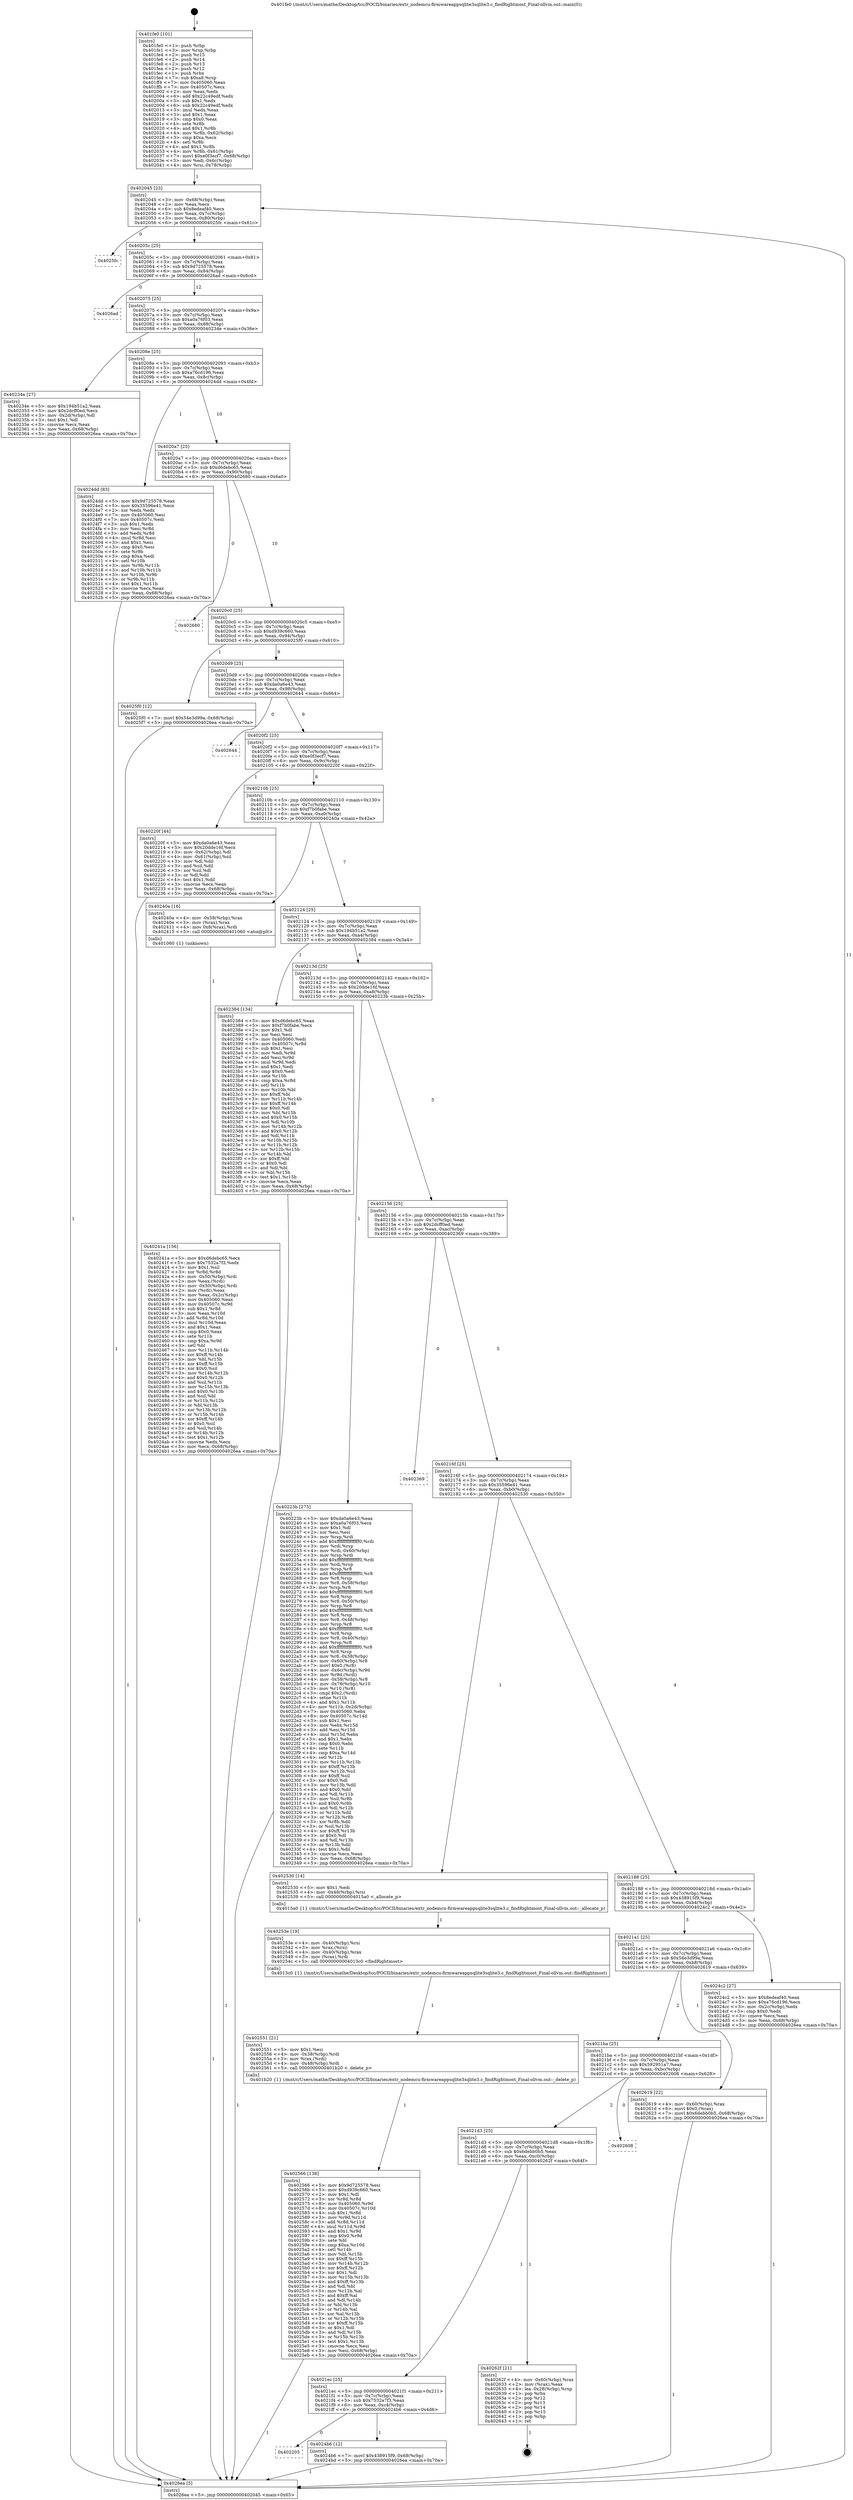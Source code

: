 digraph "0x401fe0" {
  label = "0x401fe0 (/mnt/c/Users/mathe/Desktop/tcc/POCII/binaries/extr_nodemcu-firmwareappsqlite3sqlite3.c_findRightmost_Final-ollvm.out::main(0))"
  labelloc = "t"
  node[shape=record]

  Entry [label="",width=0.3,height=0.3,shape=circle,fillcolor=black,style=filled]
  "0x402045" [label="{
     0x402045 [23]\l
     | [instrs]\l
     &nbsp;&nbsp;0x402045 \<+3\>: mov -0x68(%rbp),%eax\l
     &nbsp;&nbsp;0x402048 \<+2\>: mov %eax,%ecx\l
     &nbsp;&nbsp;0x40204a \<+6\>: sub $0x8edeaf40,%ecx\l
     &nbsp;&nbsp;0x402050 \<+3\>: mov %eax,-0x7c(%rbp)\l
     &nbsp;&nbsp;0x402053 \<+3\>: mov %ecx,-0x80(%rbp)\l
     &nbsp;&nbsp;0x402056 \<+6\>: je 00000000004025fc \<main+0x61c\>\l
  }"]
  "0x4025fc" [label="{
     0x4025fc\l
  }", style=dashed]
  "0x40205c" [label="{
     0x40205c [25]\l
     | [instrs]\l
     &nbsp;&nbsp;0x40205c \<+5\>: jmp 0000000000402061 \<main+0x81\>\l
     &nbsp;&nbsp;0x402061 \<+3\>: mov -0x7c(%rbp),%eax\l
     &nbsp;&nbsp;0x402064 \<+5\>: sub $0x9d725578,%eax\l
     &nbsp;&nbsp;0x402069 \<+6\>: mov %eax,-0x84(%rbp)\l
     &nbsp;&nbsp;0x40206f \<+6\>: je 00000000004026ad \<main+0x6cd\>\l
  }"]
  Exit [label="",width=0.3,height=0.3,shape=circle,fillcolor=black,style=filled,peripheries=2]
  "0x4026ad" [label="{
     0x4026ad\l
  }", style=dashed]
  "0x402075" [label="{
     0x402075 [25]\l
     | [instrs]\l
     &nbsp;&nbsp;0x402075 \<+5\>: jmp 000000000040207a \<main+0x9a\>\l
     &nbsp;&nbsp;0x40207a \<+3\>: mov -0x7c(%rbp),%eax\l
     &nbsp;&nbsp;0x40207d \<+5\>: sub $0xa0a76f03,%eax\l
     &nbsp;&nbsp;0x402082 \<+6\>: mov %eax,-0x88(%rbp)\l
     &nbsp;&nbsp;0x402088 \<+6\>: je 000000000040234e \<main+0x36e\>\l
  }"]
  "0x402566" [label="{
     0x402566 [138]\l
     | [instrs]\l
     &nbsp;&nbsp;0x402566 \<+5\>: mov $0x9d725578,%esi\l
     &nbsp;&nbsp;0x40256b \<+5\>: mov $0xd939c660,%ecx\l
     &nbsp;&nbsp;0x402570 \<+2\>: mov $0x1,%dl\l
     &nbsp;&nbsp;0x402572 \<+3\>: xor %r8d,%r8d\l
     &nbsp;&nbsp;0x402575 \<+8\>: mov 0x405060,%r9d\l
     &nbsp;&nbsp;0x40257d \<+8\>: mov 0x40507c,%r10d\l
     &nbsp;&nbsp;0x402585 \<+4\>: sub $0x1,%r8d\l
     &nbsp;&nbsp;0x402589 \<+3\>: mov %r9d,%r11d\l
     &nbsp;&nbsp;0x40258c \<+3\>: add %r8d,%r11d\l
     &nbsp;&nbsp;0x40258f \<+4\>: imul %r11d,%r9d\l
     &nbsp;&nbsp;0x402593 \<+4\>: and $0x1,%r9d\l
     &nbsp;&nbsp;0x402597 \<+4\>: cmp $0x0,%r9d\l
     &nbsp;&nbsp;0x40259b \<+3\>: sete %bl\l
     &nbsp;&nbsp;0x40259e \<+4\>: cmp $0xa,%r10d\l
     &nbsp;&nbsp;0x4025a2 \<+4\>: setl %r14b\l
     &nbsp;&nbsp;0x4025a6 \<+3\>: mov %bl,%r15b\l
     &nbsp;&nbsp;0x4025a9 \<+4\>: xor $0xff,%r15b\l
     &nbsp;&nbsp;0x4025ad \<+3\>: mov %r14b,%r12b\l
     &nbsp;&nbsp;0x4025b0 \<+4\>: xor $0xff,%r12b\l
     &nbsp;&nbsp;0x4025b4 \<+3\>: xor $0x1,%dl\l
     &nbsp;&nbsp;0x4025b7 \<+3\>: mov %r15b,%r13b\l
     &nbsp;&nbsp;0x4025ba \<+4\>: and $0xff,%r13b\l
     &nbsp;&nbsp;0x4025be \<+2\>: and %dl,%bl\l
     &nbsp;&nbsp;0x4025c0 \<+3\>: mov %r12b,%al\l
     &nbsp;&nbsp;0x4025c3 \<+2\>: and $0xff,%al\l
     &nbsp;&nbsp;0x4025c5 \<+3\>: and %dl,%r14b\l
     &nbsp;&nbsp;0x4025c8 \<+3\>: or %bl,%r13b\l
     &nbsp;&nbsp;0x4025cb \<+3\>: or %r14b,%al\l
     &nbsp;&nbsp;0x4025ce \<+3\>: xor %al,%r13b\l
     &nbsp;&nbsp;0x4025d1 \<+3\>: or %r12b,%r15b\l
     &nbsp;&nbsp;0x4025d4 \<+4\>: xor $0xff,%r15b\l
     &nbsp;&nbsp;0x4025d8 \<+3\>: or $0x1,%dl\l
     &nbsp;&nbsp;0x4025db \<+3\>: and %dl,%r15b\l
     &nbsp;&nbsp;0x4025de \<+3\>: or %r15b,%r13b\l
     &nbsp;&nbsp;0x4025e1 \<+4\>: test $0x1,%r13b\l
     &nbsp;&nbsp;0x4025e5 \<+3\>: cmovne %ecx,%esi\l
     &nbsp;&nbsp;0x4025e8 \<+3\>: mov %esi,-0x68(%rbp)\l
     &nbsp;&nbsp;0x4025eb \<+5\>: jmp 00000000004026ea \<main+0x70a\>\l
  }"]
  "0x40234e" [label="{
     0x40234e [27]\l
     | [instrs]\l
     &nbsp;&nbsp;0x40234e \<+5\>: mov $0x194b51a2,%eax\l
     &nbsp;&nbsp;0x402353 \<+5\>: mov $0x2dcff0ed,%ecx\l
     &nbsp;&nbsp;0x402358 \<+3\>: mov -0x2d(%rbp),%dl\l
     &nbsp;&nbsp;0x40235b \<+3\>: test $0x1,%dl\l
     &nbsp;&nbsp;0x40235e \<+3\>: cmovne %ecx,%eax\l
     &nbsp;&nbsp;0x402361 \<+3\>: mov %eax,-0x68(%rbp)\l
     &nbsp;&nbsp;0x402364 \<+5\>: jmp 00000000004026ea \<main+0x70a\>\l
  }"]
  "0x40208e" [label="{
     0x40208e [25]\l
     | [instrs]\l
     &nbsp;&nbsp;0x40208e \<+5\>: jmp 0000000000402093 \<main+0xb3\>\l
     &nbsp;&nbsp;0x402093 \<+3\>: mov -0x7c(%rbp),%eax\l
     &nbsp;&nbsp;0x402096 \<+5\>: sub $0xa76cd196,%eax\l
     &nbsp;&nbsp;0x40209b \<+6\>: mov %eax,-0x8c(%rbp)\l
     &nbsp;&nbsp;0x4020a1 \<+6\>: je 00000000004024dd \<main+0x4fd\>\l
  }"]
  "0x402551" [label="{
     0x402551 [21]\l
     | [instrs]\l
     &nbsp;&nbsp;0x402551 \<+5\>: mov $0x1,%esi\l
     &nbsp;&nbsp;0x402556 \<+4\>: mov -0x38(%rbp),%rdi\l
     &nbsp;&nbsp;0x40255a \<+3\>: mov %rax,(%rdi)\l
     &nbsp;&nbsp;0x40255d \<+4\>: mov -0x48(%rbp),%rdi\l
     &nbsp;&nbsp;0x402561 \<+5\>: call 0000000000401b20 \<_delete_p\>\l
     | [calls]\l
     &nbsp;&nbsp;0x401b20 \{1\} (/mnt/c/Users/mathe/Desktop/tcc/POCII/binaries/extr_nodemcu-firmwareappsqlite3sqlite3.c_findRightmost_Final-ollvm.out::_delete_p)\l
  }"]
  "0x4024dd" [label="{
     0x4024dd [83]\l
     | [instrs]\l
     &nbsp;&nbsp;0x4024dd \<+5\>: mov $0x9d725578,%eax\l
     &nbsp;&nbsp;0x4024e2 \<+5\>: mov $0x35596e41,%ecx\l
     &nbsp;&nbsp;0x4024e7 \<+2\>: xor %edx,%edx\l
     &nbsp;&nbsp;0x4024e9 \<+7\>: mov 0x405060,%esi\l
     &nbsp;&nbsp;0x4024f0 \<+7\>: mov 0x40507c,%edi\l
     &nbsp;&nbsp;0x4024f7 \<+3\>: sub $0x1,%edx\l
     &nbsp;&nbsp;0x4024fa \<+3\>: mov %esi,%r8d\l
     &nbsp;&nbsp;0x4024fd \<+3\>: add %edx,%r8d\l
     &nbsp;&nbsp;0x402500 \<+4\>: imul %r8d,%esi\l
     &nbsp;&nbsp;0x402504 \<+3\>: and $0x1,%esi\l
     &nbsp;&nbsp;0x402507 \<+3\>: cmp $0x0,%esi\l
     &nbsp;&nbsp;0x40250a \<+4\>: sete %r9b\l
     &nbsp;&nbsp;0x40250e \<+3\>: cmp $0xa,%edi\l
     &nbsp;&nbsp;0x402511 \<+4\>: setl %r10b\l
     &nbsp;&nbsp;0x402515 \<+3\>: mov %r9b,%r11b\l
     &nbsp;&nbsp;0x402518 \<+3\>: and %r10b,%r11b\l
     &nbsp;&nbsp;0x40251b \<+3\>: xor %r10b,%r9b\l
     &nbsp;&nbsp;0x40251e \<+3\>: or %r9b,%r11b\l
     &nbsp;&nbsp;0x402521 \<+4\>: test $0x1,%r11b\l
     &nbsp;&nbsp;0x402525 \<+3\>: cmovne %ecx,%eax\l
     &nbsp;&nbsp;0x402528 \<+3\>: mov %eax,-0x68(%rbp)\l
     &nbsp;&nbsp;0x40252b \<+5\>: jmp 00000000004026ea \<main+0x70a\>\l
  }"]
  "0x4020a7" [label="{
     0x4020a7 [25]\l
     | [instrs]\l
     &nbsp;&nbsp;0x4020a7 \<+5\>: jmp 00000000004020ac \<main+0xcc\>\l
     &nbsp;&nbsp;0x4020ac \<+3\>: mov -0x7c(%rbp),%eax\l
     &nbsp;&nbsp;0x4020af \<+5\>: sub $0xd6debc65,%eax\l
     &nbsp;&nbsp;0x4020b4 \<+6\>: mov %eax,-0x90(%rbp)\l
     &nbsp;&nbsp;0x4020ba \<+6\>: je 0000000000402680 \<main+0x6a0\>\l
  }"]
  "0x40253e" [label="{
     0x40253e [19]\l
     | [instrs]\l
     &nbsp;&nbsp;0x40253e \<+4\>: mov -0x40(%rbp),%rsi\l
     &nbsp;&nbsp;0x402542 \<+3\>: mov %rax,(%rsi)\l
     &nbsp;&nbsp;0x402545 \<+4\>: mov -0x40(%rbp),%rax\l
     &nbsp;&nbsp;0x402549 \<+3\>: mov (%rax),%rdi\l
     &nbsp;&nbsp;0x40254c \<+5\>: call 00000000004013c0 \<findRightmost\>\l
     | [calls]\l
     &nbsp;&nbsp;0x4013c0 \{1\} (/mnt/c/Users/mathe/Desktop/tcc/POCII/binaries/extr_nodemcu-firmwareappsqlite3sqlite3.c_findRightmost_Final-ollvm.out::findRightmost)\l
  }"]
  "0x402680" [label="{
     0x402680\l
  }", style=dashed]
  "0x4020c0" [label="{
     0x4020c0 [25]\l
     | [instrs]\l
     &nbsp;&nbsp;0x4020c0 \<+5\>: jmp 00000000004020c5 \<main+0xe5\>\l
     &nbsp;&nbsp;0x4020c5 \<+3\>: mov -0x7c(%rbp),%eax\l
     &nbsp;&nbsp;0x4020c8 \<+5\>: sub $0xd939c660,%eax\l
     &nbsp;&nbsp;0x4020cd \<+6\>: mov %eax,-0x94(%rbp)\l
     &nbsp;&nbsp;0x4020d3 \<+6\>: je 00000000004025f0 \<main+0x610\>\l
  }"]
  "0x402205" [label="{
     0x402205\l
  }", style=dashed]
  "0x4025f0" [label="{
     0x4025f0 [12]\l
     | [instrs]\l
     &nbsp;&nbsp;0x4025f0 \<+7\>: movl $0x54e3d99a,-0x68(%rbp)\l
     &nbsp;&nbsp;0x4025f7 \<+5\>: jmp 00000000004026ea \<main+0x70a\>\l
  }"]
  "0x4020d9" [label="{
     0x4020d9 [25]\l
     | [instrs]\l
     &nbsp;&nbsp;0x4020d9 \<+5\>: jmp 00000000004020de \<main+0xfe\>\l
     &nbsp;&nbsp;0x4020de \<+3\>: mov -0x7c(%rbp),%eax\l
     &nbsp;&nbsp;0x4020e1 \<+5\>: sub $0xda0a6e43,%eax\l
     &nbsp;&nbsp;0x4020e6 \<+6\>: mov %eax,-0x98(%rbp)\l
     &nbsp;&nbsp;0x4020ec \<+6\>: je 0000000000402644 \<main+0x664\>\l
  }"]
  "0x4024b6" [label="{
     0x4024b6 [12]\l
     | [instrs]\l
     &nbsp;&nbsp;0x4024b6 \<+7\>: movl $0x438915f9,-0x68(%rbp)\l
     &nbsp;&nbsp;0x4024bd \<+5\>: jmp 00000000004026ea \<main+0x70a\>\l
  }"]
  "0x402644" [label="{
     0x402644\l
  }", style=dashed]
  "0x4020f2" [label="{
     0x4020f2 [25]\l
     | [instrs]\l
     &nbsp;&nbsp;0x4020f2 \<+5\>: jmp 00000000004020f7 \<main+0x117\>\l
     &nbsp;&nbsp;0x4020f7 \<+3\>: mov -0x7c(%rbp),%eax\l
     &nbsp;&nbsp;0x4020fa \<+5\>: sub $0xe0f3ecf7,%eax\l
     &nbsp;&nbsp;0x4020ff \<+6\>: mov %eax,-0x9c(%rbp)\l
     &nbsp;&nbsp;0x402105 \<+6\>: je 000000000040220f \<main+0x22f\>\l
  }"]
  "0x4021ec" [label="{
     0x4021ec [25]\l
     | [instrs]\l
     &nbsp;&nbsp;0x4021ec \<+5\>: jmp 00000000004021f1 \<main+0x211\>\l
     &nbsp;&nbsp;0x4021f1 \<+3\>: mov -0x7c(%rbp),%eax\l
     &nbsp;&nbsp;0x4021f4 \<+5\>: sub $0x7532a7f3,%eax\l
     &nbsp;&nbsp;0x4021f9 \<+6\>: mov %eax,-0xc4(%rbp)\l
     &nbsp;&nbsp;0x4021ff \<+6\>: je 00000000004024b6 \<main+0x4d6\>\l
  }"]
  "0x40220f" [label="{
     0x40220f [44]\l
     | [instrs]\l
     &nbsp;&nbsp;0x40220f \<+5\>: mov $0xda0a6e43,%eax\l
     &nbsp;&nbsp;0x402214 \<+5\>: mov $0x20dde16f,%ecx\l
     &nbsp;&nbsp;0x402219 \<+3\>: mov -0x62(%rbp),%dl\l
     &nbsp;&nbsp;0x40221c \<+4\>: mov -0x61(%rbp),%sil\l
     &nbsp;&nbsp;0x402220 \<+3\>: mov %dl,%dil\l
     &nbsp;&nbsp;0x402223 \<+3\>: and %sil,%dil\l
     &nbsp;&nbsp;0x402226 \<+3\>: xor %sil,%dl\l
     &nbsp;&nbsp;0x402229 \<+3\>: or %dl,%dil\l
     &nbsp;&nbsp;0x40222c \<+4\>: test $0x1,%dil\l
     &nbsp;&nbsp;0x402230 \<+3\>: cmovne %ecx,%eax\l
     &nbsp;&nbsp;0x402233 \<+3\>: mov %eax,-0x68(%rbp)\l
     &nbsp;&nbsp;0x402236 \<+5\>: jmp 00000000004026ea \<main+0x70a\>\l
  }"]
  "0x40210b" [label="{
     0x40210b [25]\l
     | [instrs]\l
     &nbsp;&nbsp;0x40210b \<+5\>: jmp 0000000000402110 \<main+0x130\>\l
     &nbsp;&nbsp;0x402110 \<+3\>: mov -0x7c(%rbp),%eax\l
     &nbsp;&nbsp;0x402113 \<+5\>: sub $0xf7b0fabe,%eax\l
     &nbsp;&nbsp;0x402118 \<+6\>: mov %eax,-0xa0(%rbp)\l
     &nbsp;&nbsp;0x40211e \<+6\>: je 000000000040240a \<main+0x42a\>\l
  }"]
  "0x4026ea" [label="{
     0x4026ea [5]\l
     | [instrs]\l
     &nbsp;&nbsp;0x4026ea \<+5\>: jmp 0000000000402045 \<main+0x65\>\l
  }"]
  "0x401fe0" [label="{
     0x401fe0 [101]\l
     | [instrs]\l
     &nbsp;&nbsp;0x401fe0 \<+1\>: push %rbp\l
     &nbsp;&nbsp;0x401fe1 \<+3\>: mov %rsp,%rbp\l
     &nbsp;&nbsp;0x401fe4 \<+2\>: push %r15\l
     &nbsp;&nbsp;0x401fe6 \<+2\>: push %r14\l
     &nbsp;&nbsp;0x401fe8 \<+2\>: push %r13\l
     &nbsp;&nbsp;0x401fea \<+2\>: push %r12\l
     &nbsp;&nbsp;0x401fec \<+1\>: push %rbx\l
     &nbsp;&nbsp;0x401fed \<+7\>: sub $0xa8,%rsp\l
     &nbsp;&nbsp;0x401ff4 \<+7\>: mov 0x405060,%eax\l
     &nbsp;&nbsp;0x401ffb \<+7\>: mov 0x40507c,%ecx\l
     &nbsp;&nbsp;0x402002 \<+2\>: mov %eax,%edx\l
     &nbsp;&nbsp;0x402004 \<+6\>: add $0x22c49edf,%edx\l
     &nbsp;&nbsp;0x40200a \<+3\>: sub $0x1,%edx\l
     &nbsp;&nbsp;0x40200d \<+6\>: sub $0x22c49edf,%edx\l
     &nbsp;&nbsp;0x402013 \<+3\>: imul %edx,%eax\l
     &nbsp;&nbsp;0x402016 \<+3\>: and $0x1,%eax\l
     &nbsp;&nbsp;0x402019 \<+3\>: cmp $0x0,%eax\l
     &nbsp;&nbsp;0x40201c \<+4\>: sete %r8b\l
     &nbsp;&nbsp;0x402020 \<+4\>: and $0x1,%r8b\l
     &nbsp;&nbsp;0x402024 \<+4\>: mov %r8b,-0x62(%rbp)\l
     &nbsp;&nbsp;0x402028 \<+3\>: cmp $0xa,%ecx\l
     &nbsp;&nbsp;0x40202b \<+4\>: setl %r8b\l
     &nbsp;&nbsp;0x40202f \<+4\>: and $0x1,%r8b\l
     &nbsp;&nbsp;0x402033 \<+4\>: mov %r8b,-0x61(%rbp)\l
     &nbsp;&nbsp;0x402037 \<+7\>: movl $0xe0f3ecf7,-0x68(%rbp)\l
     &nbsp;&nbsp;0x40203e \<+3\>: mov %edi,-0x6c(%rbp)\l
     &nbsp;&nbsp;0x402041 \<+4\>: mov %rsi,-0x78(%rbp)\l
  }"]
  "0x40262f" [label="{
     0x40262f [21]\l
     | [instrs]\l
     &nbsp;&nbsp;0x40262f \<+4\>: mov -0x60(%rbp),%rax\l
     &nbsp;&nbsp;0x402633 \<+2\>: mov (%rax),%eax\l
     &nbsp;&nbsp;0x402635 \<+4\>: lea -0x28(%rbp),%rsp\l
     &nbsp;&nbsp;0x402639 \<+1\>: pop %rbx\l
     &nbsp;&nbsp;0x40263a \<+2\>: pop %r12\l
     &nbsp;&nbsp;0x40263c \<+2\>: pop %r13\l
     &nbsp;&nbsp;0x40263e \<+2\>: pop %r14\l
     &nbsp;&nbsp;0x402640 \<+2\>: pop %r15\l
     &nbsp;&nbsp;0x402642 \<+1\>: pop %rbp\l
     &nbsp;&nbsp;0x402643 \<+1\>: ret\l
  }"]
  "0x40240a" [label="{
     0x40240a [16]\l
     | [instrs]\l
     &nbsp;&nbsp;0x40240a \<+4\>: mov -0x58(%rbp),%rax\l
     &nbsp;&nbsp;0x40240e \<+3\>: mov (%rax),%rax\l
     &nbsp;&nbsp;0x402411 \<+4\>: mov 0x8(%rax),%rdi\l
     &nbsp;&nbsp;0x402415 \<+5\>: call 0000000000401060 \<atoi@plt\>\l
     | [calls]\l
     &nbsp;&nbsp;0x401060 \{1\} (unknown)\l
  }"]
  "0x402124" [label="{
     0x402124 [25]\l
     | [instrs]\l
     &nbsp;&nbsp;0x402124 \<+5\>: jmp 0000000000402129 \<main+0x149\>\l
     &nbsp;&nbsp;0x402129 \<+3\>: mov -0x7c(%rbp),%eax\l
     &nbsp;&nbsp;0x40212c \<+5\>: sub $0x194b51a2,%eax\l
     &nbsp;&nbsp;0x402131 \<+6\>: mov %eax,-0xa4(%rbp)\l
     &nbsp;&nbsp;0x402137 \<+6\>: je 0000000000402384 \<main+0x3a4\>\l
  }"]
  "0x4021d3" [label="{
     0x4021d3 [25]\l
     | [instrs]\l
     &nbsp;&nbsp;0x4021d3 \<+5\>: jmp 00000000004021d8 \<main+0x1f8\>\l
     &nbsp;&nbsp;0x4021d8 \<+3\>: mov -0x7c(%rbp),%eax\l
     &nbsp;&nbsp;0x4021db \<+5\>: sub $0x6debb0b5,%eax\l
     &nbsp;&nbsp;0x4021e0 \<+6\>: mov %eax,-0xc0(%rbp)\l
     &nbsp;&nbsp;0x4021e6 \<+6\>: je 000000000040262f \<main+0x64f\>\l
  }"]
  "0x402384" [label="{
     0x402384 [134]\l
     | [instrs]\l
     &nbsp;&nbsp;0x402384 \<+5\>: mov $0xd6debc65,%eax\l
     &nbsp;&nbsp;0x402389 \<+5\>: mov $0xf7b0fabe,%ecx\l
     &nbsp;&nbsp;0x40238e \<+2\>: mov $0x1,%dl\l
     &nbsp;&nbsp;0x402390 \<+2\>: xor %esi,%esi\l
     &nbsp;&nbsp;0x402392 \<+7\>: mov 0x405060,%edi\l
     &nbsp;&nbsp;0x402399 \<+8\>: mov 0x40507c,%r8d\l
     &nbsp;&nbsp;0x4023a1 \<+3\>: sub $0x1,%esi\l
     &nbsp;&nbsp;0x4023a4 \<+3\>: mov %edi,%r9d\l
     &nbsp;&nbsp;0x4023a7 \<+3\>: add %esi,%r9d\l
     &nbsp;&nbsp;0x4023aa \<+4\>: imul %r9d,%edi\l
     &nbsp;&nbsp;0x4023ae \<+3\>: and $0x1,%edi\l
     &nbsp;&nbsp;0x4023b1 \<+3\>: cmp $0x0,%edi\l
     &nbsp;&nbsp;0x4023b4 \<+4\>: sete %r10b\l
     &nbsp;&nbsp;0x4023b8 \<+4\>: cmp $0xa,%r8d\l
     &nbsp;&nbsp;0x4023bc \<+4\>: setl %r11b\l
     &nbsp;&nbsp;0x4023c0 \<+3\>: mov %r10b,%bl\l
     &nbsp;&nbsp;0x4023c3 \<+3\>: xor $0xff,%bl\l
     &nbsp;&nbsp;0x4023c6 \<+3\>: mov %r11b,%r14b\l
     &nbsp;&nbsp;0x4023c9 \<+4\>: xor $0xff,%r14b\l
     &nbsp;&nbsp;0x4023cd \<+3\>: xor $0x0,%dl\l
     &nbsp;&nbsp;0x4023d0 \<+3\>: mov %bl,%r15b\l
     &nbsp;&nbsp;0x4023d3 \<+4\>: and $0x0,%r15b\l
     &nbsp;&nbsp;0x4023d7 \<+3\>: and %dl,%r10b\l
     &nbsp;&nbsp;0x4023da \<+3\>: mov %r14b,%r12b\l
     &nbsp;&nbsp;0x4023dd \<+4\>: and $0x0,%r12b\l
     &nbsp;&nbsp;0x4023e1 \<+3\>: and %dl,%r11b\l
     &nbsp;&nbsp;0x4023e4 \<+3\>: or %r10b,%r15b\l
     &nbsp;&nbsp;0x4023e7 \<+3\>: or %r11b,%r12b\l
     &nbsp;&nbsp;0x4023ea \<+3\>: xor %r12b,%r15b\l
     &nbsp;&nbsp;0x4023ed \<+3\>: or %r14b,%bl\l
     &nbsp;&nbsp;0x4023f0 \<+3\>: xor $0xff,%bl\l
     &nbsp;&nbsp;0x4023f3 \<+3\>: or $0x0,%dl\l
     &nbsp;&nbsp;0x4023f6 \<+2\>: and %dl,%bl\l
     &nbsp;&nbsp;0x4023f8 \<+3\>: or %bl,%r15b\l
     &nbsp;&nbsp;0x4023fb \<+4\>: test $0x1,%r15b\l
     &nbsp;&nbsp;0x4023ff \<+3\>: cmovne %ecx,%eax\l
     &nbsp;&nbsp;0x402402 \<+3\>: mov %eax,-0x68(%rbp)\l
     &nbsp;&nbsp;0x402405 \<+5\>: jmp 00000000004026ea \<main+0x70a\>\l
  }"]
  "0x40213d" [label="{
     0x40213d [25]\l
     | [instrs]\l
     &nbsp;&nbsp;0x40213d \<+5\>: jmp 0000000000402142 \<main+0x162\>\l
     &nbsp;&nbsp;0x402142 \<+3\>: mov -0x7c(%rbp),%eax\l
     &nbsp;&nbsp;0x402145 \<+5\>: sub $0x20dde16f,%eax\l
     &nbsp;&nbsp;0x40214a \<+6\>: mov %eax,-0xa8(%rbp)\l
     &nbsp;&nbsp;0x402150 \<+6\>: je 000000000040223b \<main+0x25b\>\l
  }"]
  "0x402608" [label="{
     0x402608\l
  }", style=dashed]
  "0x40223b" [label="{
     0x40223b [275]\l
     | [instrs]\l
     &nbsp;&nbsp;0x40223b \<+5\>: mov $0xda0a6e43,%eax\l
     &nbsp;&nbsp;0x402240 \<+5\>: mov $0xa0a76f03,%ecx\l
     &nbsp;&nbsp;0x402245 \<+2\>: mov $0x1,%dl\l
     &nbsp;&nbsp;0x402247 \<+2\>: xor %esi,%esi\l
     &nbsp;&nbsp;0x402249 \<+3\>: mov %rsp,%rdi\l
     &nbsp;&nbsp;0x40224c \<+4\>: add $0xfffffffffffffff0,%rdi\l
     &nbsp;&nbsp;0x402250 \<+3\>: mov %rdi,%rsp\l
     &nbsp;&nbsp;0x402253 \<+4\>: mov %rdi,-0x60(%rbp)\l
     &nbsp;&nbsp;0x402257 \<+3\>: mov %rsp,%rdi\l
     &nbsp;&nbsp;0x40225a \<+4\>: add $0xfffffffffffffff0,%rdi\l
     &nbsp;&nbsp;0x40225e \<+3\>: mov %rdi,%rsp\l
     &nbsp;&nbsp;0x402261 \<+3\>: mov %rsp,%r8\l
     &nbsp;&nbsp;0x402264 \<+4\>: add $0xfffffffffffffff0,%r8\l
     &nbsp;&nbsp;0x402268 \<+3\>: mov %r8,%rsp\l
     &nbsp;&nbsp;0x40226b \<+4\>: mov %r8,-0x58(%rbp)\l
     &nbsp;&nbsp;0x40226f \<+3\>: mov %rsp,%r8\l
     &nbsp;&nbsp;0x402272 \<+4\>: add $0xfffffffffffffff0,%r8\l
     &nbsp;&nbsp;0x402276 \<+3\>: mov %r8,%rsp\l
     &nbsp;&nbsp;0x402279 \<+4\>: mov %r8,-0x50(%rbp)\l
     &nbsp;&nbsp;0x40227d \<+3\>: mov %rsp,%r8\l
     &nbsp;&nbsp;0x402280 \<+4\>: add $0xfffffffffffffff0,%r8\l
     &nbsp;&nbsp;0x402284 \<+3\>: mov %r8,%rsp\l
     &nbsp;&nbsp;0x402287 \<+4\>: mov %r8,-0x48(%rbp)\l
     &nbsp;&nbsp;0x40228b \<+3\>: mov %rsp,%r8\l
     &nbsp;&nbsp;0x40228e \<+4\>: add $0xfffffffffffffff0,%r8\l
     &nbsp;&nbsp;0x402292 \<+3\>: mov %r8,%rsp\l
     &nbsp;&nbsp;0x402295 \<+4\>: mov %r8,-0x40(%rbp)\l
     &nbsp;&nbsp;0x402299 \<+3\>: mov %rsp,%r8\l
     &nbsp;&nbsp;0x40229c \<+4\>: add $0xfffffffffffffff0,%r8\l
     &nbsp;&nbsp;0x4022a0 \<+3\>: mov %r8,%rsp\l
     &nbsp;&nbsp;0x4022a3 \<+4\>: mov %r8,-0x38(%rbp)\l
     &nbsp;&nbsp;0x4022a7 \<+4\>: mov -0x60(%rbp),%r8\l
     &nbsp;&nbsp;0x4022ab \<+7\>: movl $0x0,(%r8)\l
     &nbsp;&nbsp;0x4022b2 \<+4\>: mov -0x6c(%rbp),%r9d\l
     &nbsp;&nbsp;0x4022b6 \<+3\>: mov %r9d,(%rdi)\l
     &nbsp;&nbsp;0x4022b9 \<+4\>: mov -0x58(%rbp),%r8\l
     &nbsp;&nbsp;0x4022bd \<+4\>: mov -0x78(%rbp),%r10\l
     &nbsp;&nbsp;0x4022c1 \<+3\>: mov %r10,(%r8)\l
     &nbsp;&nbsp;0x4022c4 \<+3\>: cmpl $0x2,(%rdi)\l
     &nbsp;&nbsp;0x4022c7 \<+4\>: setne %r11b\l
     &nbsp;&nbsp;0x4022cb \<+4\>: and $0x1,%r11b\l
     &nbsp;&nbsp;0x4022cf \<+4\>: mov %r11b,-0x2d(%rbp)\l
     &nbsp;&nbsp;0x4022d3 \<+7\>: mov 0x405060,%ebx\l
     &nbsp;&nbsp;0x4022da \<+8\>: mov 0x40507c,%r14d\l
     &nbsp;&nbsp;0x4022e2 \<+3\>: sub $0x1,%esi\l
     &nbsp;&nbsp;0x4022e5 \<+3\>: mov %ebx,%r15d\l
     &nbsp;&nbsp;0x4022e8 \<+3\>: add %esi,%r15d\l
     &nbsp;&nbsp;0x4022eb \<+4\>: imul %r15d,%ebx\l
     &nbsp;&nbsp;0x4022ef \<+3\>: and $0x1,%ebx\l
     &nbsp;&nbsp;0x4022f2 \<+3\>: cmp $0x0,%ebx\l
     &nbsp;&nbsp;0x4022f5 \<+4\>: sete %r11b\l
     &nbsp;&nbsp;0x4022f9 \<+4\>: cmp $0xa,%r14d\l
     &nbsp;&nbsp;0x4022fd \<+4\>: setl %r12b\l
     &nbsp;&nbsp;0x402301 \<+3\>: mov %r11b,%r13b\l
     &nbsp;&nbsp;0x402304 \<+4\>: xor $0xff,%r13b\l
     &nbsp;&nbsp;0x402308 \<+3\>: mov %r12b,%sil\l
     &nbsp;&nbsp;0x40230b \<+4\>: xor $0xff,%sil\l
     &nbsp;&nbsp;0x40230f \<+3\>: xor $0x0,%dl\l
     &nbsp;&nbsp;0x402312 \<+3\>: mov %r13b,%dil\l
     &nbsp;&nbsp;0x402315 \<+4\>: and $0x0,%dil\l
     &nbsp;&nbsp;0x402319 \<+3\>: and %dl,%r11b\l
     &nbsp;&nbsp;0x40231c \<+3\>: mov %sil,%r8b\l
     &nbsp;&nbsp;0x40231f \<+4\>: and $0x0,%r8b\l
     &nbsp;&nbsp;0x402323 \<+3\>: and %dl,%r12b\l
     &nbsp;&nbsp;0x402326 \<+3\>: or %r11b,%dil\l
     &nbsp;&nbsp;0x402329 \<+3\>: or %r12b,%r8b\l
     &nbsp;&nbsp;0x40232c \<+3\>: xor %r8b,%dil\l
     &nbsp;&nbsp;0x40232f \<+3\>: or %sil,%r13b\l
     &nbsp;&nbsp;0x402332 \<+4\>: xor $0xff,%r13b\l
     &nbsp;&nbsp;0x402336 \<+3\>: or $0x0,%dl\l
     &nbsp;&nbsp;0x402339 \<+3\>: and %dl,%r13b\l
     &nbsp;&nbsp;0x40233c \<+3\>: or %r13b,%dil\l
     &nbsp;&nbsp;0x40233f \<+4\>: test $0x1,%dil\l
     &nbsp;&nbsp;0x402343 \<+3\>: cmovne %ecx,%eax\l
     &nbsp;&nbsp;0x402346 \<+3\>: mov %eax,-0x68(%rbp)\l
     &nbsp;&nbsp;0x402349 \<+5\>: jmp 00000000004026ea \<main+0x70a\>\l
  }"]
  "0x402156" [label="{
     0x402156 [25]\l
     | [instrs]\l
     &nbsp;&nbsp;0x402156 \<+5\>: jmp 000000000040215b \<main+0x17b\>\l
     &nbsp;&nbsp;0x40215b \<+3\>: mov -0x7c(%rbp),%eax\l
     &nbsp;&nbsp;0x40215e \<+5\>: sub $0x2dcff0ed,%eax\l
     &nbsp;&nbsp;0x402163 \<+6\>: mov %eax,-0xac(%rbp)\l
     &nbsp;&nbsp;0x402169 \<+6\>: je 0000000000402369 \<main+0x389\>\l
  }"]
  "0x4021ba" [label="{
     0x4021ba [25]\l
     | [instrs]\l
     &nbsp;&nbsp;0x4021ba \<+5\>: jmp 00000000004021bf \<main+0x1df\>\l
     &nbsp;&nbsp;0x4021bf \<+3\>: mov -0x7c(%rbp),%eax\l
     &nbsp;&nbsp;0x4021c2 \<+5\>: sub $0x592951a7,%eax\l
     &nbsp;&nbsp;0x4021c7 \<+6\>: mov %eax,-0xbc(%rbp)\l
     &nbsp;&nbsp;0x4021cd \<+6\>: je 0000000000402608 \<main+0x628\>\l
  }"]
  "0x40241a" [label="{
     0x40241a [156]\l
     | [instrs]\l
     &nbsp;&nbsp;0x40241a \<+5\>: mov $0xd6debc65,%ecx\l
     &nbsp;&nbsp;0x40241f \<+5\>: mov $0x7532a7f3,%edx\l
     &nbsp;&nbsp;0x402424 \<+3\>: mov $0x1,%sil\l
     &nbsp;&nbsp;0x402427 \<+3\>: xor %r8d,%r8d\l
     &nbsp;&nbsp;0x40242a \<+4\>: mov -0x50(%rbp),%rdi\l
     &nbsp;&nbsp;0x40242e \<+2\>: mov %eax,(%rdi)\l
     &nbsp;&nbsp;0x402430 \<+4\>: mov -0x50(%rbp),%rdi\l
     &nbsp;&nbsp;0x402434 \<+2\>: mov (%rdi),%eax\l
     &nbsp;&nbsp;0x402436 \<+3\>: mov %eax,-0x2c(%rbp)\l
     &nbsp;&nbsp;0x402439 \<+7\>: mov 0x405060,%eax\l
     &nbsp;&nbsp;0x402440 \<+8\>: mov 0x40507c,%r9d\l
     &nbsp;&nbsp;0x402448 \<+4\>: sub $0x1,%r8d\l
     &nbsp;&nbsp;0x40244c \<+3\>: mov %eax,%r10d\l
     &nbsp;&nbsp;0x40244f \<+3\>: add %r8d,%r10d\l
     &nbsp;&nbsp;0x402452 \<+4\>: imul %r10d,%eax\l
     &nbsp;&nbsp;0x402456 \<+3\>: and $0x1,%eax\l
     &nbsp;&nbsp;0x402459 \<+3\>: cmp $0x0,%eax\l
     &nbsp;&nbsp;0x40245c \<+4\>: sete %r11b\l
     &nbsp;&nbsp;0x402460 \<+4\>: cmp $0xa,%r9d\l
     &nbsp;&nbsp;0x402464 \<+3\>: setl %bl\l
     &nbsp;&nbsp;0x402467 \<+3\>: mov %r11b,%r14b\l
     &nbsp;&nbsp;0x40246a \<+4\>: xor $0xff,%r14b\l
     &nbsp;&nbsp;0x40246e \<+3\>: mov %bl,%r15b\l
     &nbsp;&nbsp;0x402471 \<+4\>: xor $0xff,%r15b\l
     &nbsp;&nbsp;0x402475 \<+4\>: xor $0x0,%sil\l
     &nbsp;&nbsp;0x402479 \<+3\>: mov %r14b,%r12b\l
     &nbsp;&nbsp;0x40247c \<+4\>: and $0x0,%r12b\l
     &nbsp;&nbsp;0x402480 \<+3\>: and %sil,%r11b\l
     &nbsp;&nbsp;0x402483 \<+3\>: mov %r15b,%r13b\l
     &nbsp;&nbsp;0x402486 \<+4\>: and $0x0,%r13b\l
     &nbsp;&nbsp;0x40248a \<+3\>: and %sil,%bl\l
     &nbsp;&nbsp;0x40248d \<+3\>: or %r11b,%r12b\l
     &nbsp;&nbsp;0x402490 \<+3\>: or %bl,%r13b\l
     &nbsp;&nbsp;0x402493 \<+3\>: xor %r13b,%r12b\l
     &nbsp;&nbsp;0x402496 \<+3\>: or %r15b,%r14b\l
     &nbsp;&nbsp;0x402499 \<+4\>: xor $0xff,%r14b\l
     &nbsp;&nbsp;0x40249d \<+4\>: or $0x0,%sil\l
     &nbsp;&nbsp;0x4024a1 \<+3\>: and %sil,%r14b\l
     &nbsp;&nbsp;0x4024a4 \<+3\>: or %r14b,%r12b\l
     &nbsp;&nbsp;0x4024a7 \<+4\>: test $0x1,%r12b\l
     &nbsp;&nbsp;0x4024ab \<+3\>: cmovne %edx,%ecx\l
     &nbsp;&nbsp;0x4024ae \<+3\>: mov %ecx,-0x68(%rbp)\l
     &nbsp;&nbsp;0x4024b1 \<+5\>: jmp 00000000004026ea \<main+0x70a\>\l
  }"]
  "0x402619" [label="{
     0x402619 [22]\l
     | [instrs]\l
     &nbsp;&nbsp;0x402619 \<+4\>: mov -0x60(%rbp),%rax\l
     &nbsp;&nbsp;0x40261d \<+6\>: movl $0x0,(%rax)\l
     &nbsp;&nbsp;0x402623 \<+7\>: movl $0x6debb0b5,-0x68(%rbp)\l
     &nbsp;&nbsp;0x40262a \<+5\>: jmp 00000000004026ea \<main+0x70a\>\l
  }"]
  "0x402369" [label="{
     0x402369\l
  }", style=dashed]
  "0x40216f" [label="{
     0x40216f [25]\l
     | [instrs]\l
     &nbsp;&nbsp;0x40216f \<+5\>: jmp 0000000000402174 \<main+0x194\>\l
     &nbsp;&nbsp;0x402174 \<+3\>: mov -0x7c(%rbp),%eax\l
     &nbsp;&nbsp;0x402177 \<+5\>: sub $0x35596e41,%eax\l
     &nbsp;&nbsp;0x40217c \<+6\>: mov %eax,-0xb0(%rbp)\l
     &nbsp;&nbsp;0x402182 \<+6\>: je 0000000000402530 \<main+0x550\>\l
  }"]
  "0x4021a1" [label="{
     0x4021a1 [25]\l
     | [instrs]\l
     &nbsp;&nbsp;0x4021a1 \<+5\>: jmp 00000000004021a6 \<main+0x1c6\>\l
     &nbsp;&nbsp;0x4021a6 \<+3\>: mov -0x7c(%rbp),%eax\l
     &nbsp;&nbsp;0x4021a9 \<+5\>: sub $0x54e3d99a,%eax\l
     &nbsp;&nbsp;0x4021ae \<+6\>: mov %eax,-0xb8(%rbp)\l
     &nbsp;&nbsp;0x4021b4 \<+6\>: je 0000000000402619 \<main+0x639\>\l
  }"]
  "0x402530" [label="{
     0x402530 [14]\l
     | [instrs]\l
     &nbsp;&nbsp;0x402530 \<+5\>: mov $0x1,%edi\l
     &nbsp;&nbsp;0x402535 \<+4\>: mov -0x48(%rbp),%rsi\l
     &nbsp;&nbsp;0x402539 \<+5\>: call 00000000004015a0 \<_allocate_p\>\l
     | [calls]\l
     &nbsp;&nbsp;0x4015a0 \{1\} (/mnt/c/Users/mathe/Desktop/tcc/POCII/binaries/extr_nodemcu-firmwareappsqlite3sqlite3.c_findRightmost_Final-ollvm.out::_allocate_p)\l
  }"]
  "0x402188" [label="{
     0x402188 [25]\l
     | [instrs]\l
     &nbsp;&nbsp;0x402188 \<+5\>: jmp 000000000040218d \<main+0x1ad\>\l
     &nbsp;&nbsp;0x40218d \<+3\>: mov -0x7c(%rbp),%eax\l
     &nbsp;&nbsp;0x402190 \<+5\>: sub $0x438915f9,%eax\l
     &nbsp;&nbsp;0x402195 \<+6\>: mov %eax,-0xb4(%rbp)\l
     &nbsp;&nbsp;0x40219b \<+6\>: je 00000000004024c2 \<main+0x4e2\>\l
  }"]
  "0x4024c2" [label="{
     0x4024c2 [27]\l
     | [instrs]\l
     &nbsp;&nbsp;0x4024c2 \<+5\>: mov $0x8edeaf40,%eax\l
     &nbsp;&nbsp;0x4024c7 \<+5\>: mov $0xa76cd196,%ecx\l
     &nbsp;&nbsp;0x4024cc \<+3\>: mov -0x2c(%rbp),%edx\l
     &nbsp;&nbsp;0x4024cf \<+3\>: cmp $0x0,%edx\l
     &nbsp;&nbsp;0x4024d2 \<+3\>: cmove %ecx,%eax\l
     &nbsp;&nbsp;0x4024d5 \<+3\>: mov %eax,-0x68(%rbp)\l
     &nbsp;&nbsp;0x4024d8 \<+5\>: jmp 00000000004026ea \<main+0x70a\>\l
  }"]
  Entry -> "0x401fe0" [label=" 1"]
  "0x402045" -> "0x4025fc" [label=" 0"]
  "0x402045" -> "0x40205c" [label=" 12"]
  "0x40262f" -> Exit [label=" 1"]
  "0x40205c" -> "0x4026ad" [label=" 0"]
  "0x40205c" -> "0x402075" [label=" 12"]
  "0x402619" -> "0x4026ea" [label=" 1"]
  "0x402075" -> "0x40234e" [label=" 1"]
  "0x402075" -> "0x40208e" [label=" 11"]
  "0x4025f0" -> "0x4026ea" [label=" 1"]
  "0x40208e" -> "0x4024dd" [label=" 1"]
  "0x40208e" -> "0x4020a7" [label=" 10"]
  "0x402566" -> "0x4026ea" [label=" 1"]
  "0x4020a7" -> "0x402680" [label=" 0"]
  "0x4020a7" -> "0x4020c0" [label=" 10"]
  "0x402551" -> "0x402566" [label=" 1"]
  "0x4020c0" -> "0x4025f0" [label=" 1"]
  "0x4020c0" -> "0x4020d9" [label=" 9"]
  "0x40253e" -> "0x402551" [label=" 1"]
  "0x4020d9" -> "0x402644" [label=" 0"]
  "0x4020d9" -> "0x4020f2" [label=" 9"]
  "0x402530" -> "0x40253e" [label=" 1"]
  "0x4020f2" -> "0x40220f" [label=" 1"]
  "0x4020f2" -> "0x40210b" [label=" 8"]
  "0x40220f" -> "0x4026ea" [label=" 1"]
  "0x401fe0" -> "0x402045" [label=" 1"]
  "0x4026ea" -> "0x402045" [label=" 11"]
  "0x4024c2" -> "0x4026ea" [label=" 1"]
  "0x40210b" -> "0x40240a" [label=" 1"]
  "0x40210b" -> "0x402124" [label=" 7"]
  "0x4024b6" -> "0x4026ea" [label=" 1"]
  "0x402124" -> "0x402384" [label=" 1"]
  "0x402124" -> "0x40213d" [label=" 6"]
  "0x4021ec" -> "0x4024b6" [label=" 1"]
  "0x40213d" -> "0x40223b" [label=" 1"]
  "0x40213d" -> "0x402156" [label=" 5"]
  "0x4024dd" -> "0x4026ea" [label=" 1"]
  "0x40223b" -> "0x4026ea" [label=" 1"]
  "0x40234e" -> "0x4026ea" [label=" 1"]
  "0x402384" -> "0x4026ea" [label=" 1"]
  "0x40240a" -> "0x40241a" [label=" 1"]
  "0x40241a" -> "0x4026ea" [label=" 1"]
  "0x4021d3" -> "0x40262f" [label=" 1"]
  "0x402156" -> "0x402369" [label=" 0"]
  "0x402156" -> "0x40216f" [label=" 5"]
  "0x4021ec" -> "0x402205" [label=" 0"]
  "0x40216f" -> "0x402530" [label=" 1"]
  "0x40216f" -> "0x402188" [label=" 4"]
  "0x4021ba" -> "0x402608" [label=" 0"]
  "0x402188" -> "0x4024c2" [label=" 1"]
  "0x402188" -> "0x4021a1" [label=" 3"]
  "0x4021ba" -> "0x4021d3" [label=" 2"]
  "0x4021a1" -> "0x402619" [label=" 1"]
  "0x4021a1" -> "0x4021ba" [label=" 2"]
  "0x4021d3" -> "0x4021ec" [label=" 1"]
}
